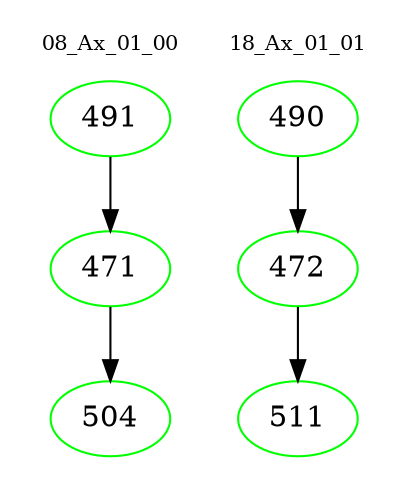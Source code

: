 digraph{
subgraph cluster_0 {
color = white
label = "08_Ax_01_00";
fontsize=10;
T0_491 [label="491", color="green"]
T0_491 -> T0_471 [color="black"]
T0_471 [label="471", color="green"]
T0_471 -> T0_504 [color="black"]
T0_504 [label="504", color="green"]
}
subgraph cluster_1 {
color = white
label = "18_Ax_01_01";
fontsize=10;
T1_490 [label="490", color="green"]
T1_490 -> T1_472 [color="black"]
T1_472 [label="472", color="green"]
T1_472 -> T1_511 [color="black"]
T1_511 [label="511", color="green"]
}
}
